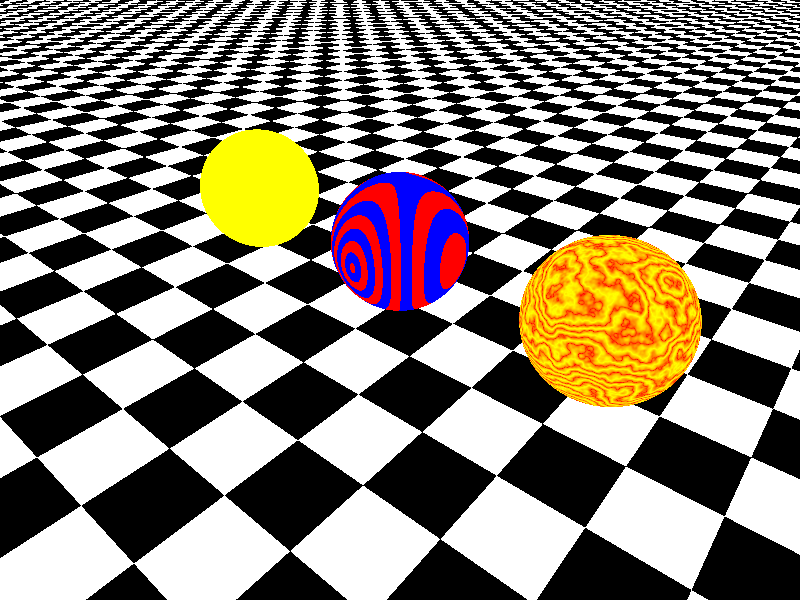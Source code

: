 #include "colors.inc"
#declare turbMod = abs(cos(pi*clock));

  camera {
    location <5, 5, -6>
    look_at <0, 0, 0>
  }
  light_source { <20, 20, -20> color White }
  plane {
    y, 0
    pigment { checker color White color Black }
  }
  sphere {
    <0, 0, 0> , 1
    texture {
      pigment { color Yellow }
      normal { bumps 0.4 scale 0.2 }
      finish { phong 1 }
      rotate <0, -clock*360,0>
    }
    rotate <0, -clock*360,0>
    translate <-pi, 1, 0>
    //translate <sin(2*pi*clock), 0,cos(2*pi*clock)>
    //translate <1+clock, 0,0>
  }

  sphere {
    <0, 0, 0> , 1
    texture {
      pigment {
        wood
        color_map {
          [0.0 color Red]
          [0.5 color Red]
          [0.5 color Blue]
          [1.0 color Blue]
        }
        scale <0.2, 0.3, 1>
      }
      finish { phong 1 }
      rotate <0, -clock*360,0>
    }
    rotate <0, -clock*360,0>
    translate <0, 1, 0>
    //translate <sin(2*pi*clock), 0,cos(2*pi*clock)>
    //translate <1+clock, 0,0>
  }

    sphere {
      <0, 0, 0> , 1
      texture {
        pigment {
           gradient y
           colour_map {
              [0.00, Red]
              [0.10, Yellow]
              [0.20, Red]
              [0.30, Yellow]
              [0.40, Red]
              [0.50, Yellow]
              [0.60, Red]
              [0.70, Yellow]
              [0.80, Red]
              [0.90, Yellow]
              [1.00, Red]
           }
          turbulence turbMod
          scale <1, 1, 1>
        }
        normal { bumps 0.4 scale 0.2 }
        finish { phong 1 }
        rotate <0, -clock*360,0>
      }
      rotate <0, -clock*360,0>
      translate <pi, 1, 0>
      //translate <sin(2*pi*clock), 0,cos(2*pi*clock)>
      //translate <1+clock, 0,0>
    }
       /*
    sphere {
      <0, 0, 0> , 1
      texture {
        pigment{ wrinkles scale 0.20
         color_map{[0.0 color rgb <1,0,0.3>]
                   [1.0 color rgb <1,1,1>]
                  }//end of color_map
         turbulence turbMod
        } // end of pigment
        //rotate <0, -clock*360,0>
      }
      //rotate <0, -clock*360,0>
      translate <pi, 1, -pi>
      //translate <sin(2*pi*clock), 0,cos(2*pi*clock)>
      //translate <1+clock, 0,0>
    }*/
